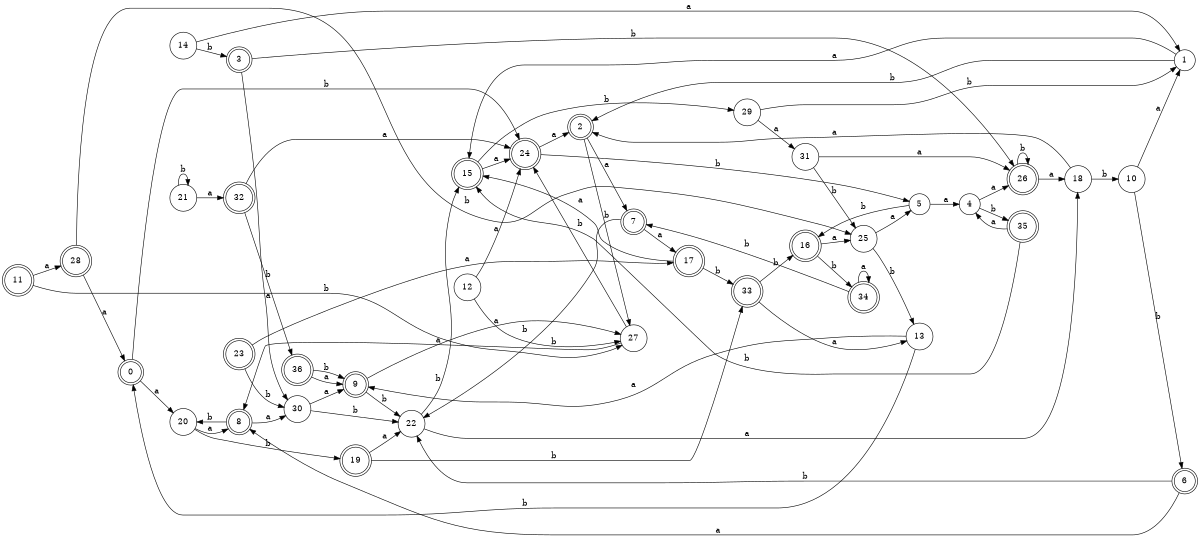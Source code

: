 digraph n30_8 {
__start0 [label="" shape="none"];

rankdir=LR;
size="8,5";

s0 [style="rounded,filled", color="black", fillcolor="white" shape="doublecircle", label="0"];
s1 [style="filled", color="black", fillcolor="white" shape="circle", label="1"];
s2 [style="rounded,filled", color="black", fillcolor="white" shape="doublecircle", label="2"];
s3 [style="rounded,filled", color="black", fillcolor="white" shape="doublecircle", label="3"];
s4 [style="filled", color="black", fillcolor="white" shape="circle", label="4"];
s5 [style="filled", color="black", fillcolor="white" shape="circle", label="5"];
s6 [style="rounded,filled", color="black", fillcolor="white" shape="doublecircle", label="6"];
s7 [style="rounded,filled", color="black", fillcolor="white" shape="doublecircle", label="7"];
s8 [style="rounded,filled", color="black", fillcolor="white" shape="doublecircle", label="8"];
s9 [style="rounded,filled", color="black", fillcolor="white" shape="doublecircle", label="9"];
s10 [style="filled", color="black", fillcolor="white" shape="circle", label="10"];
s11 [style="rounded,filled", color="black", fillcolor="white" shape="doublecircle", label="11"];
s12 [style="filled", color="black", fillcolor="white" shape="circle", label="12"];
s13 [style="filled", color="black", fillcolor="white" shape="circle", label="13"];
s14 [style="filled", color="black", fillcolor="white" shape="circle", label="14"];
s15 [style="rounded,filled", color="black", fillcolor="white" shape="doublecircle", label="15"];
s16 [style="rounded,filled", color="black", fillcolor="white" shape="doublecircle", label="16"];
s17 [style="rounded,filled", color="black", fillcolor="white" shape="doublecircle", label="17"];
s18 [style="filled", color="black", fillcolor="white" shape="circle", label="18"];
s19 [style="rounded,filled", color="black", fillcolor="white" shape="doublecircle", label="19"];
s20 [style="filled", color="black", fillcolor="white" shape="circle", label="20"];
s21 [style="filled", color="black", fillcolor="white" shape="circle", label="21"];
s22 [style="filled", color="black", fillcolor="white" shape="circle", label="22"];
s23 [style="rounded,filled", color="black", fillcolor="white" shape="doublecircle", label="23"];
s24 [style="rounded,filled", color="black", fillcolor="white" shape="doublecircle", label="24"];
s25 [style="filled", color="black", fillcolor="white" shape="circle", label="25"];
s26 [style="rounded,filled", color="black", fillcolor="white" shape="doublecircle", label="26"];
s27 [style="filled", color="black", fillcolor="white" shape="circle", label="27"];
s28 [style="rounded,filled", color="black", fillcolor="white" shape="doublecircle", label="28"];
s29 [style="filled", color="black", fillcolor="white" shape="circle", label="29"];
s30 [style="filled", color="black", fillcolor="white" shape="circle", label="30"];
s31 [style="filled", color="black", fillcolor="white" shape="circle", label="31"];
s32 [style="rounded,filled", color="black", fillcolor="white" shape="doublecircle", label="32"];
s33 [style="rounded,filled", color="black", fillcolor="white" shape="doublecircle", label="33"];
s34 [style="rounded,filled", color="black", fillcolor="white" shape="doublecircle", label="34"];
s35 [style="rounded,filled", color="black", fillcolor="white" shape="doublecircle", label="35"];
s36 [style="rounded,filled", color="black", fillcolor="white" shape="doublecircle", label="36"];
s0 -> s20 [label="a"];
s0 -> s24 [label="b"];
s1 -> s15 [label="a"];
s1 -> s2 [label="b"];
s2 -> s7 [label="a"];
s2 -> s27 [label="b"];
s3 -> s30 [label="a"];
s3 -> s26 [label="b"];
s4 -> s26 [label="a"];
s4 -> s35 [label="b"];
s5 -> s4 [label="a"];
s5 -> s16 [label="b"];
s6 -> s8 [label="a"];
s6 -> s22 [label="b"];
s7 -> s17 [label="a"];
s7 -> s22 [label="b"];
s8 -> s30 [label="a"];
s8 -> s20 [label="b"];
s9 -> s27 [label="a"];
s9 -> s22 [label="b"];
s10 -> s1 [label="a"];
s10 -> s6 [label="b"];
s11 -> s28 [label="a"];
s11 -> s27 [label="b"];
s12 -> s24 [label="a"];
s12 -> s27 [label="b"];
s13 -> s9 [label="a"];
s13 -> s0 [label="b"];
s14 -> s1 [label="a"];
s14 -> s3 [label="b"];
s15 -> s24 [label="a"];
s15 -> s29 [label="b"];
s16 -> s25 [label="a"];
s16 -> s34 [label="b"];
s17 -> s15 [label="a"];
s17 -> s33 [label="b"];
s18 -> s2 [label="a"];
s18 -> s10 [label="b"];
s19 -> s22 [label="a"];
s19 -> s33 [label="b"];
s20 -> s8 [label="a"];
s20 -> s19 [label="b"];
s21 -> s32 [label="a"];
s21 -> s21 [label="b"];
s22 -> s18 [label="a"];
s22 -> s15 [label="b"];
s23 -> s17 [label="a"];
s23 -> s30 [label="b"];
s24 -> s2 [label="a"];
s24 -> s5 [label="b"];
s25 -> s5 [label="a"];
s25 -> s13 [label="b"];
s26 -> s18 [label="a"];
s26 -> s26 [label="b"];
s27 -> s8 [label="a"];
s27 -> s24 [label="b"];
s28 -> s0 [label="a"];
s28 -> s25 [label="b"];
s29 -> s31 [label="a"];
s29 -> s1 [label="b"];
s30 -> s9 [label="a"];
s30 -> s22 [label="b"];
s31 -> s26 [label="a"];
s31 -> s25 [label="b"];
s32 -> s24 [label="a"];
s32 -> s36 [label="b"];
s33 -> s13 [label="a"];
s33 -> s16 [label="b"];
s34 -> s34 [label="a"];
s34 -> s7 [label="b"];
s35 -> s4 [label="a"];
s35 -> s15 [label="b"];
s36 -> s9 [label="a"];
s36 -> s9 [label="b"];

}
